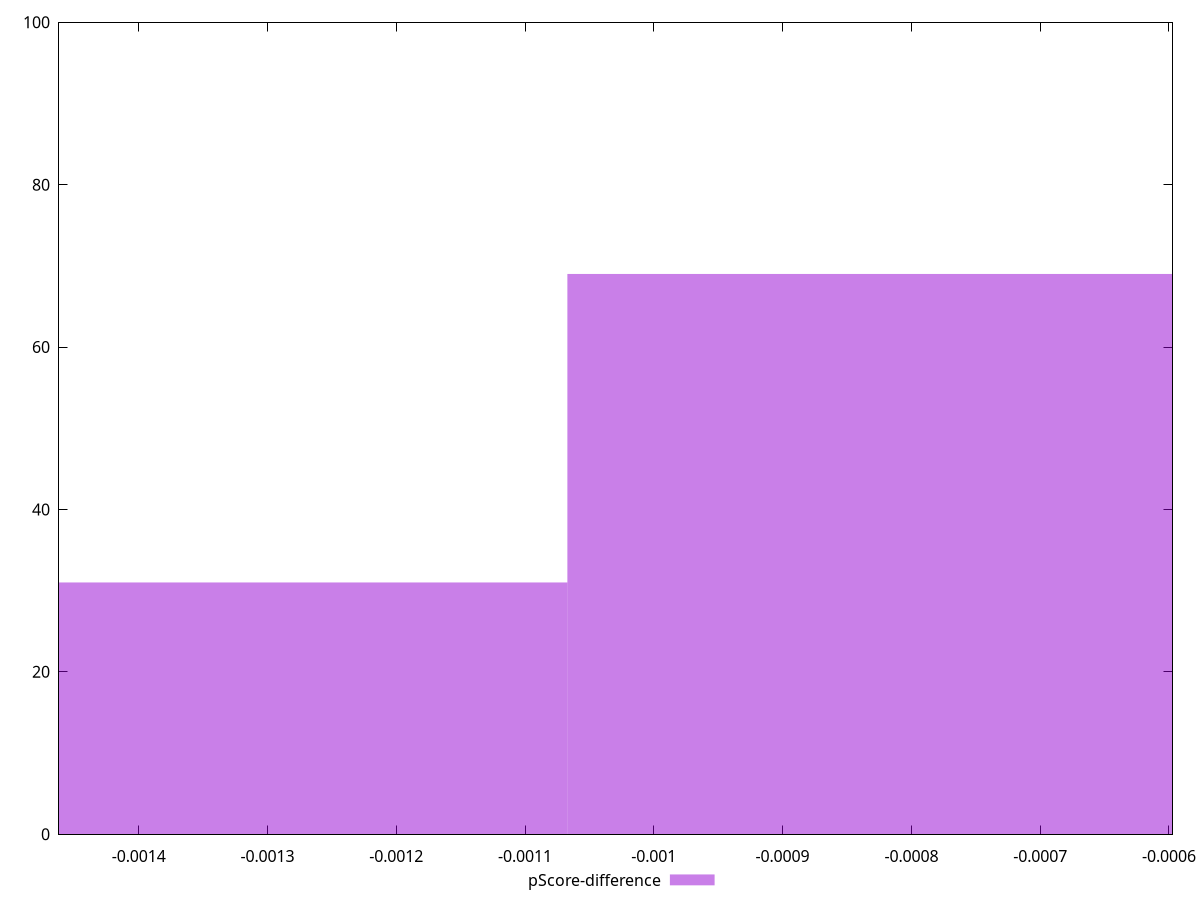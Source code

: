 reset

$pScoreDifference <<EOF
-0.0007113998997147939 69
-0.0014227997994295878 31
EOF

set key outside below
set boxwidth 0.0007113998997147939
set xrange [-0.001461826520381515:-0.0005972604032421502]
set yrange [0:100]
set trange [0:100]
set style fill transparent solid 0.5 noborder
set terminal svg size 640, 490 enhanced background rgb 'white'
set output "reports/report_00030_2021-02-24T20-42-31.540Z/first-cpu-idle/samples/music/pScore-difference/histogram.svg"

plot $pScoreDifference title "pScore-difference" with boxes

reset
